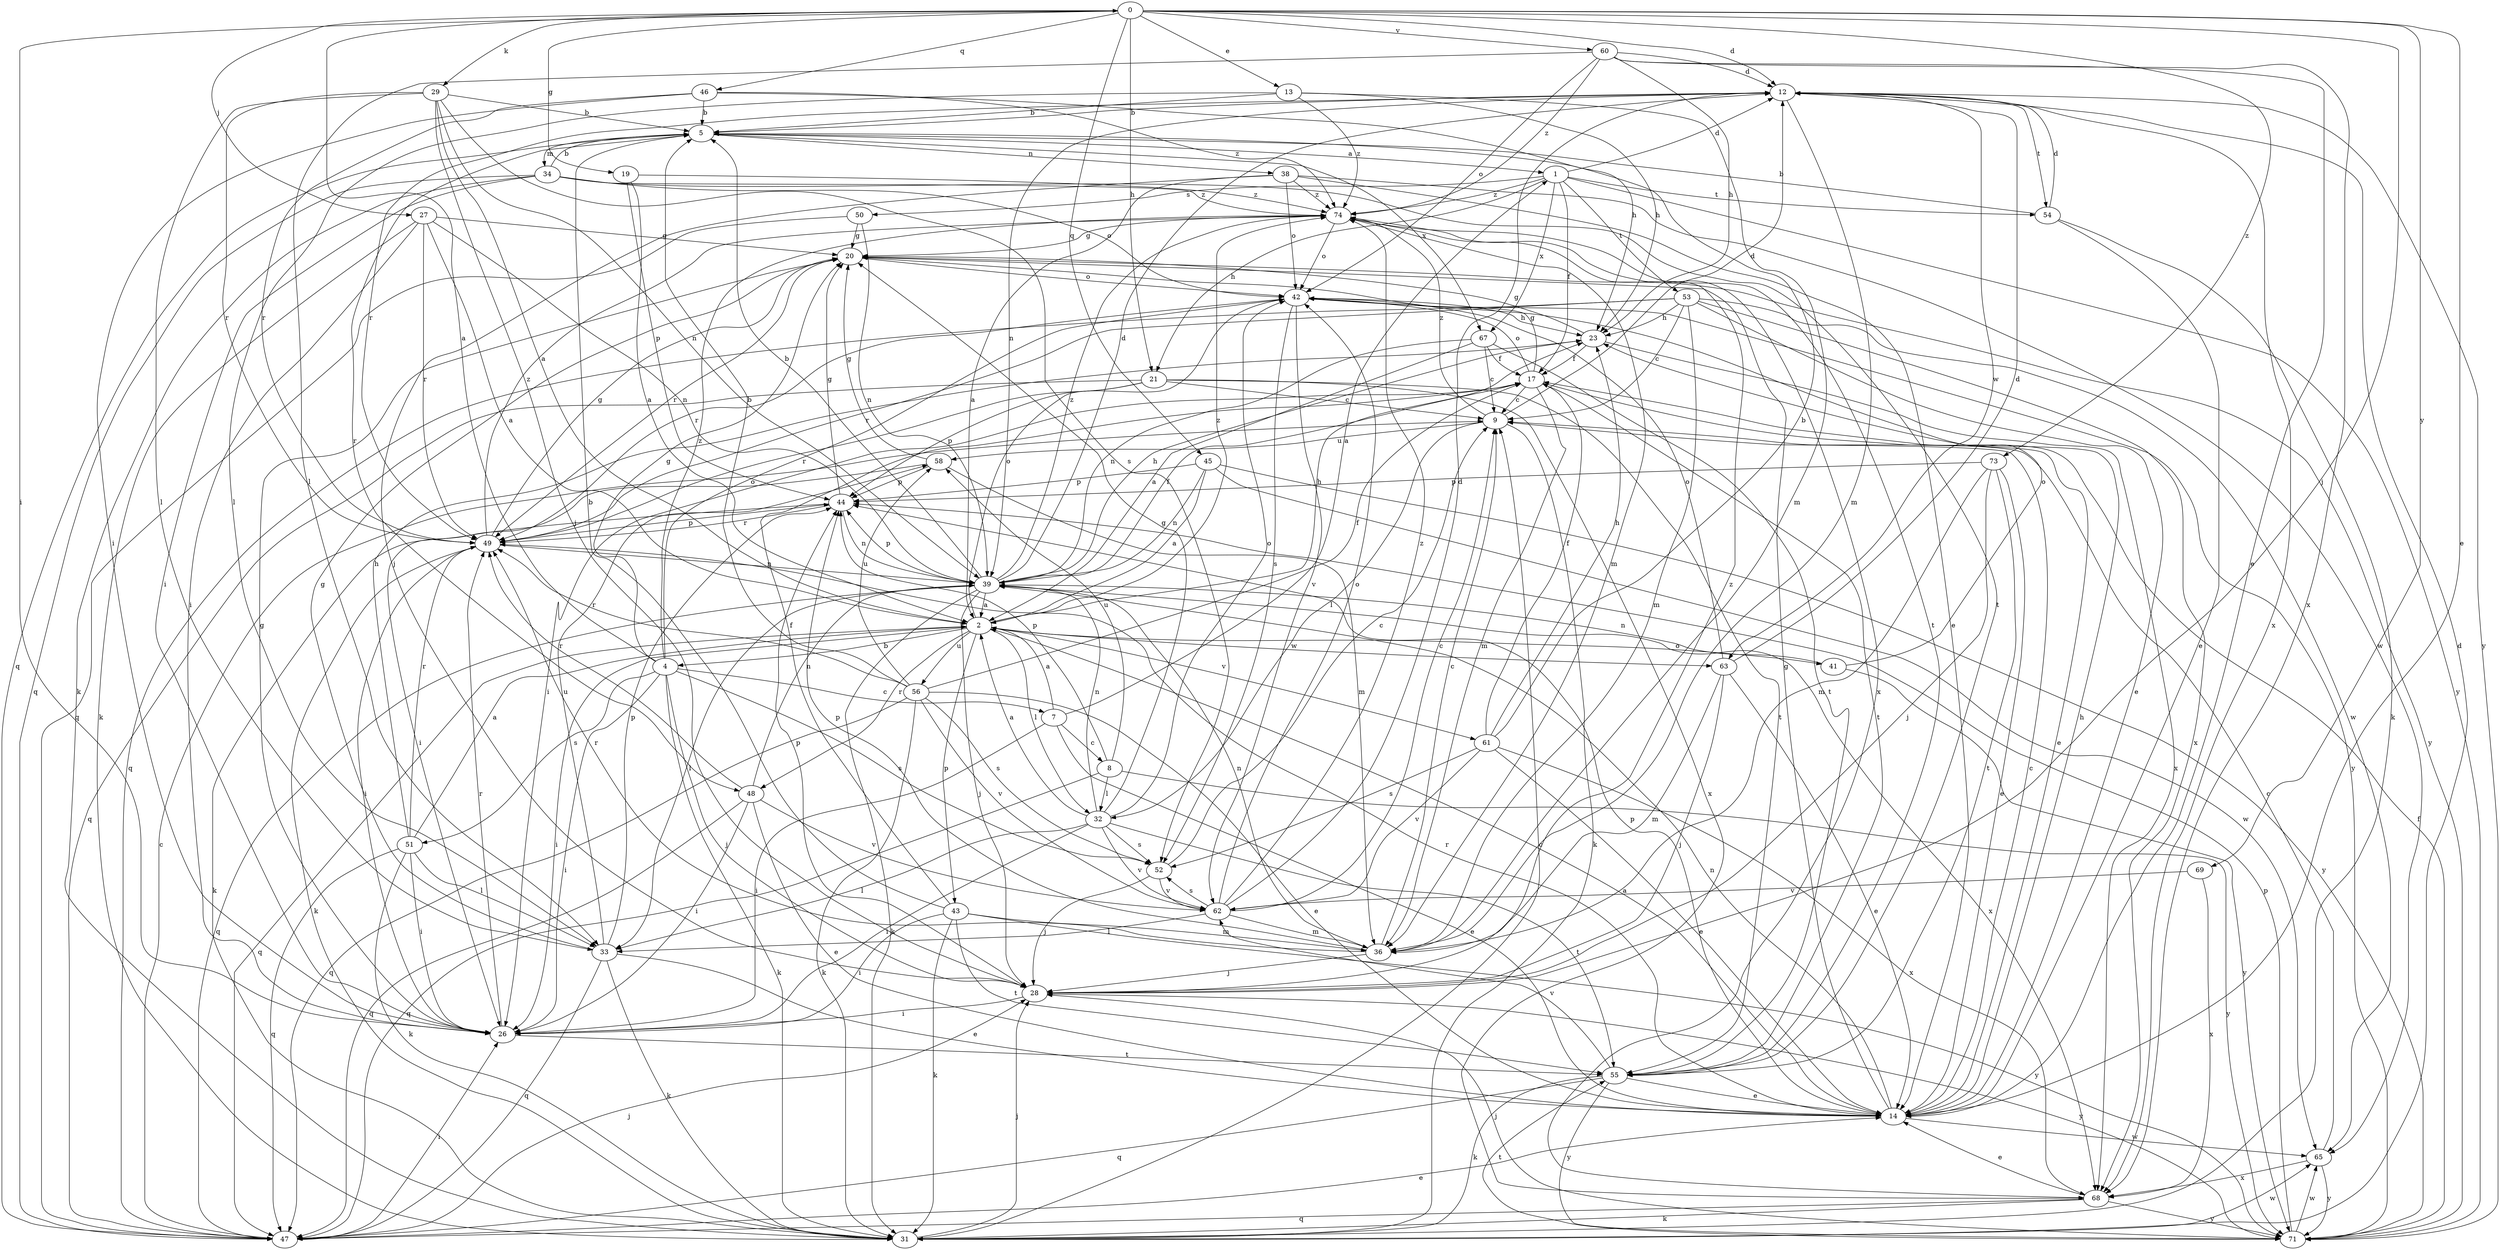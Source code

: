 strict digraph  {
0;
1;
2;
4;
5;
7;
8;
9;
12;
13;
14;
17;
19;
20;
21;
23;
26;
27;
28;
29;
31;
32;
33;
34;
36;
38;
39;
41;
42;
43;
44;
45;
46;
47;
48;
49;
50;
51;
52;
53;
54;
55;
56;
58;
60;
61;
62;
63;
65;
67;
68;
69;
71;
73;
74;
0 -> 12  [label=d];
0 -> 13  [label=e];
0 -> 14  [label=e];
0 -> 19  [label=g];
0 -> 21  [label=h];
0 -> 26  [label=i];
0 -> 27  [label=j];
0 -> 28  [label=j];
0 -> 29  [label=k];
0 -> 45  [label=q];
0 -> 46  [label=q];
0 -> 60  [label=v];
0 -> 69  [label=y];
0 -> 73  [label=z];
1 -> 12  [label=d];
1 -> 17  [label=f];
1 -> 21  [label=h];
1 -> 50  [label=s];
1 -> 53  [label=t];
1 -> 54  [label=t];
1 -> 67  [label=x];
1 -> 71  [label=y];
1 -> 74  [label=z];
2 -> 4  [label=b];
2 -> 23  [label=h];
2 -> 26  [label=i];
2 -> 32  [label=l];
2 -> 41  [label=o];
2 -> 42  [label=o];
2 -> 43  [label=p];
2 -> 47  [label=q];
2 -> 48  [label=r];
2 -> 56  [label=u];
2 -> 61  [label=v];
2 -> 63  [label=w];
2 -> 74  [label=z];
4 -> 0  [label=a];
4 -> 7  [label=c];
4 -> 20  [label=g];
4 -> 26  [label=i];
4 -> 28  [label=j];
4 -> 31  [label=k];
4 -> 42  [label=o];
4 -> 51  [label=s];
4 -> 52  [label=s];
4 -> 74  [label=z];
5 -> 1  [label=a];
5 -> 34  [label=m];
5 -> 38  [label=n];
5 -> 47  [label=q];
5 -> 48  [label=r];
5 -> 67  [label=x];
7 -> 1  [label=a];
7 -> 2  [label=a];
7 -> 8  [label=c];
7 -> 14  [label=e];
7 -> 26  [label=i];
8 -> 32  [label=l];
8 -> 44  [label=p];
8 -> 47  [label=q];
8 -> 58  [label=u];
8 -> 71  [label=y];
9 -> 12  [label=d];
9 -> 31  [label=k];
9 -> 32  [label=l];
9 -> 58  [label=u];
9 -> 74  [label=z];
12 -> 5  [label=b];
12 -> 36  [label=m];
12 -> 39  [label=n];
12 -> 49  [label=r];
12 -> 54  [label=t];
12 -> 63  [label=w];
12 -> 68  [label=x];
12 -> 71  [label=y];
13 -> 5  [label=b];
13 -> 23  [label=h];
13 -> 33  [label=l];
13 -> 36  [label=m];
13 -> 74  [label=z];
14 -> 2  [label=a];
14 -> 9  [label=c];
14 -> 20  [label=g];
14 -> 23  [label=h];
14 -> 39  [label=n];
14 -> 44  [label=p];
14 -> 49  [label=r];
14 -> 65  [label=w];
17 -> 9  [label=c];
17 -> 14  [label=e];
17 -> 20  [label=g];
17 -> 26  [label=i];
17 -> 36  [label=m];
17 -> 42  [label=o];
17 -> 55  [label=t];
19 -> 2  [label=a];
19 -> 44  [label=p];
19 -> 74  [label=z];
20 -> 42  [label=o];
20 -> 49  [label=r];
20 -> 71  [label=y];
21 -> 9  [label=c];
21 -> 44  [label=p];
21 -> 47  [label=q];
21 -> 49  [label=r];
21 -> 55  [label=t];
21 -> 68  [label=x];
23 -> 17  [label=f];
23 -> 20  [label=g];
23 -> 68  [label=x];
26 -> 20  [label=g];
26 -> 49  [label=r];
26 -> 55  [label=t];
27 -> 2  [label=a];
27 -> 20  [label=g];
27 -> 26  [label=i];
27 -> 31  [label=k];
27 -> 39  [label=n];
27 -> 49  [label=r];
28 -> 26  [label=i];
28 -> 44  [label=p];
28 -> 71  [label=y];
28 -> 74  [label=z];
29 -> 2  [label=a];
29 -> 5  [label=b];
29 -> 28  [label=j];
29 -> 33  [label=l];
29 -> 39  [label=n];
29 -> 49  [label=r];
29 -> 52  [label=s];
31 -> 9  [label=c];
31 -> 12  [label=d];
31 -> 28  [label=j];
31 -> 65  [label=w];
32 -> 2  [label=a];
32 -> 20  [label=g];
32 -> 26  [label=i];
32 -> 33  [label=l];
32 -> 39  [label=n];
32 -> 42  [label=o];
32 -> 52  [label=s];
32 -> 55  [label=t];
32 -> 62  [label=v];
33 -> 14  [label=e];
33 -> 20  [label=g];
33 -> 31  [label=k];
33 -> 44  [label=p];
33 -> 47  [label=q];
33 -> 58  [label=u];
34 -> 5  [label=b];
34 -> 26  [label=i];
34 -> 31  [label=k];
34 -> 42  [label=o];
34 -> 47  [label=q];
34 -> 55  [label=t];
34 -> 74  [label=z];
36 -> 9  [label=c];
36 -> 28  [label=j];
36 -> 39  [label=n];
36 -> 44  [label=p];
36 -> 49  [label=r];
38 -> 2  [label=a];
38 -> 14  [label=e];
38 -> 28  [label=j];
38 -> 42  [label=o];
38 -> 65  [label=w];
38 -> 74  [label=z];
39 -> 2  [label=a];
39 -> 5  [label=b];
39 -> 12  [label=d];
39 -> 17  [label=f];
39 -> 23  [label=h];
39 -> 28  [label=j];
39 -> 31  [label=k];
39 -> 33  [label=l];
39 -> 44  [label=p];
39 -> 47  [label=q];
39 -> 68  [label=x];
39 -> 74  [label=z];
41 -> 39  [label=n];
41 -> 42  [label=o];
41 -> 71  [label=y];
42 -> 23  [label=h];
42 -> 49  [label=r];
42 -> 52  [label=s];
42 -> 62  [label=v];
42 -> 71  [label=y];
43 -> 5  [label=b];
43 -> 17  [label=f];
43 -> 26  [label=i];
43 -> 31  [label=k];
43 -> 36  [label=m];
43 -> 55  [label=t];
43 -> 71  [label=y];
44 -> 20  [label=g];
44 -> 31  [label=k];
44 -> 39  [label=n];
44 -> 49  [label=r];
45 -> 2  [label=a];
45 -> 39  [label=n];
45 -> 44  [label=p];
45 -> 65  [label=w];
45 -> 71  [label=y];
46 -> 5  [label=b];
46 -> 23  [label=h];
46 -> 26  [label=i];
46 -> 49  [label=r];
46 -> 74  [label=z];
47 -> 9  [label=c];
47 -> 14  [label=e];
47 -> 26  [label=i];
47 -> 28  [label=j];
48 -> 14  [label=e];
48 -> 26  [label=i];
48 -> 39  [label=n];
48 -> 47  [label=q];
48 -> 49  [label=r];
48 -> 62  [label=v];
49 -> 20  [label=g];
49 -> 26  [label=i];
49 -> 31  [label=k];
49 -> 39  [label=n];
49 -> 44  [label=p];
49 -> 74  [label=z];
50 -> 20  [label=g];
50 -> 39  [label=n];
50 -> 47  [label=q];
51 -> 2  [label=a];
51 -> 23  [label=h];
51 -> 26  [label=i];
51 -> 31  [label=k];
51 -> 33  [label=l];
51 -> 47  [label=q];
51 -> 49  [label=r];
52 -> 9  [label=c];
52 -> 28  [label=j];
52 -> 62  [label=v];
53 -> 9  [label=c];
53 -> 14  [label=e];
53 -> 23  [label=h];
53 -> 36  [label=m];
53 -> 47  [label=q];
53 -> 49  [label=r];
53 -> 65  [label=w];
53 -> 68  [label=x];
54 -> 5  [label=b];
54 -> 12  [label=d];
54 -> 14  [label=e];
54 -> 31  [label=k];
55 -> 14  [label=e];
55 -> 31  [label=k];
55 -> 47  [label=q];
55 -> 62  [label=v];
55 -> 71  [label=y];
56 -> 5  [label=b];
56 -> 14  [label=e];
56 -> 17  [label=f];
56 -> 31  [label=k];
56 -> 47  [label=q];
56 -> 49  [label=r];
56 -> 52  [label=s];
56 -> 58  [label=u];
56 -> 62  [label=v];
58 -> 20  [label=g];
58 -> 26  [label=i];
58 -> 36  [label=m];
58 -> 44  [label=p];
60 -> 12  [label=d];
60 -> 14  [label=e];
60 -> 23  [label=h];
60 -> 33  [label=l];
60 -> 42  [label=o];
60 -> 68  [label=x];
60 -> 74  [label=z];
61 -> 5  [label=b];
61 -> 14  [label=e];
61 -> 17  [label=f];
61 -> 23  [label=h];
61 -> 52  [label=s];
61 -> 62  [label=v];
61 -> 68  [label=x];
62 -> 9  [label=c];
62 -> 12  [label=d];
62 -> 33  [label=l];
62 -> 36  [label=m];
62 -> 42  [label=o];
62 -> 52  [label=s];
62 -> 74  [label=z];
63 -> 12  [label=d];
63 -> 14  [label=e];
63 -> 28  [label=j];
63 -> 36  [label=m];
63 -> 42  [label=o];
65 -> 9  [label=c];
65 -> 68  [label=x];
65 -> 71  [label=y];
67 -> 2  [label=a];
67 -> 9  [label=c];
67 -> 17  [label=f];
67 -> 39  [label=n];
67 -> 55  [label=t];
68 -> 14  [label=e];
68 -> 31  [label=k];
68 -> 47  [label=q];
68 -> 71  [label=y];
69 -> 62  [label=v];
69 -> 68  [label=x];
71 -> 17  [label=f];
71 -> 28  [label=j];
71 -> 44  [label=p];
71 -> 55  [label=t];
71 -> 65  [label=w];
73 -> 14  [label=e];
73 -> 28  [label=j];
73 -> 36  [label=m];
73 -> 44  [label=p];
73 -> 55  [label=t];
74 -> 20  [label=g];
74 -> 36  [label=m];
74 -> 42  [label=o];
74 -> 55  [label=t];
74 -> 68  [label=x];
}
